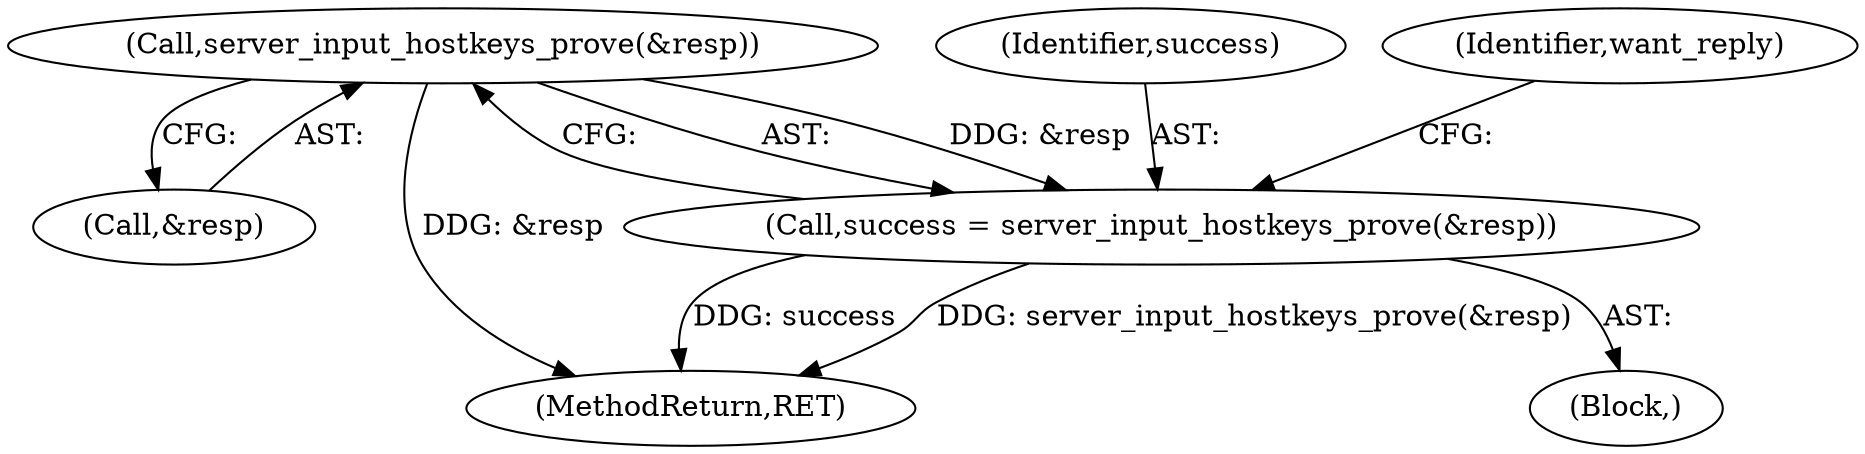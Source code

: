 digraph "0_src_c76fac666ea038753294f2ac94d310f8adece9ce@pointer" {
"1000443" [label="(Call,server_input_hostkeys_prove(&resp))"];
"1000441" [label="(Call,success = server_input_hostkeys_prove(&resp))"];
"1000442" [label="(Identifier,success)"];
"1000441" [label="(Call,success = server_input_hostkeys_prove(&resp))"];
"1000447" [label="(Identifier,want_reply)"];
"1000444" [label="(Call,&resp)"];
"1000443" [label="(Call,server_input_hostkeys_prove(&resp))"];
"1000440" [label="(Block,)"];
"1000474" [label="(MethodReturn,RET)"];
"1000443" -> "1000441"  [label="AST: "];
"1000443" -> "1000444"  [label="CFG: "];
"1000444" -> "1000443"  [label="AST: "];
"1000441" -> "1000443"  [label="CFG: "];
"1000443" -> "1000474"  [label="DDG: &resp"];
"1000443" -> "1000441"  [label="DDG: &resp"];
"1000441" -> "1000440"  [label="AST: "];
"1000442" -> "1000441"  [label="AST: "];
"1000447" -> "1000441"  [label="CFG: "];
"1000441" -> "1000474"  [label="DDG: success"];
"1000441" -> "1000474"  [label="DDG: server_input_hostkeys_prove(&resp)"];
}
